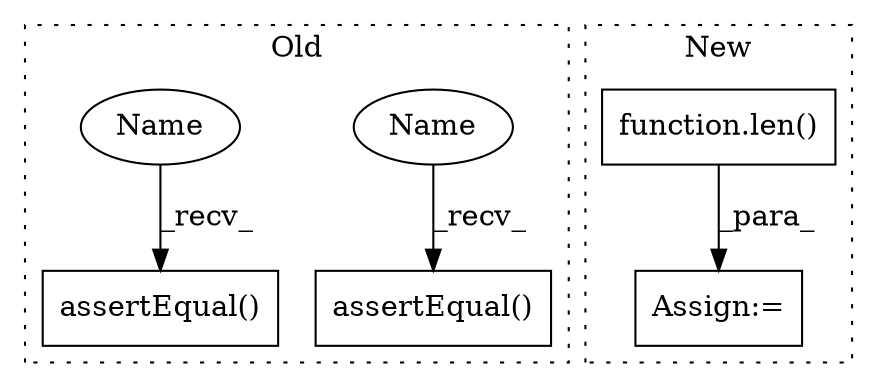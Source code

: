 digraph G {
subgraph cluster0 {
1 [label="assertEqual()" a="75" s="4207,4258" l="17,1" shape="box"];
3 [label="assertEqual()" a="75" s="4151,4197" l="17,1" shape="box"];
5 [label="Name" a="87" s="4207" l="4" shape="ellipse"];
6 [label="Name" a="87" s="4151" l="4" shape="ellipse"];
label = "Old";
style="dotted";
}
subgraph cluster1 {
2 [label="function.len()" a="75" s="2888,2924" l="4,1" shape="box"];
4 [label="Assign:=" a="68" s="2885" l="3" shape="box"];
label = "New";
style="dotted";
}
2 -> 4 [label="_para_"];
5 -> 1 [label="_recv_"];
6 -> 3 [label="_recv_"];
}
